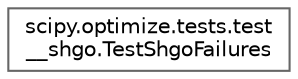 digraph "Graphical Class Hierarchy"
{
 // LATEX_PDF_SIZE
  bgcolor="transparent";
  edge [fontname=Helvetica,fontsize=10,labelfontname=Helvetica,labelfontsize=10];
  node [fontname=Helvetica,fontsize=10,shape=box,height=0.2,width=0.4];
  rankdir="LR";
  Node0 [id="Node000000",label="scipy.optimize.tests.test\l__shgo.TestShgoFailures",height=0.2,width=0.4,color="grey40", fillcolor="white", style="filled",URL="$d5/d47/classscipy_1_1optimize_1_1tests_1_1test____shgo_1_1TestShgoFailures.html",tooltip=" "];
}
